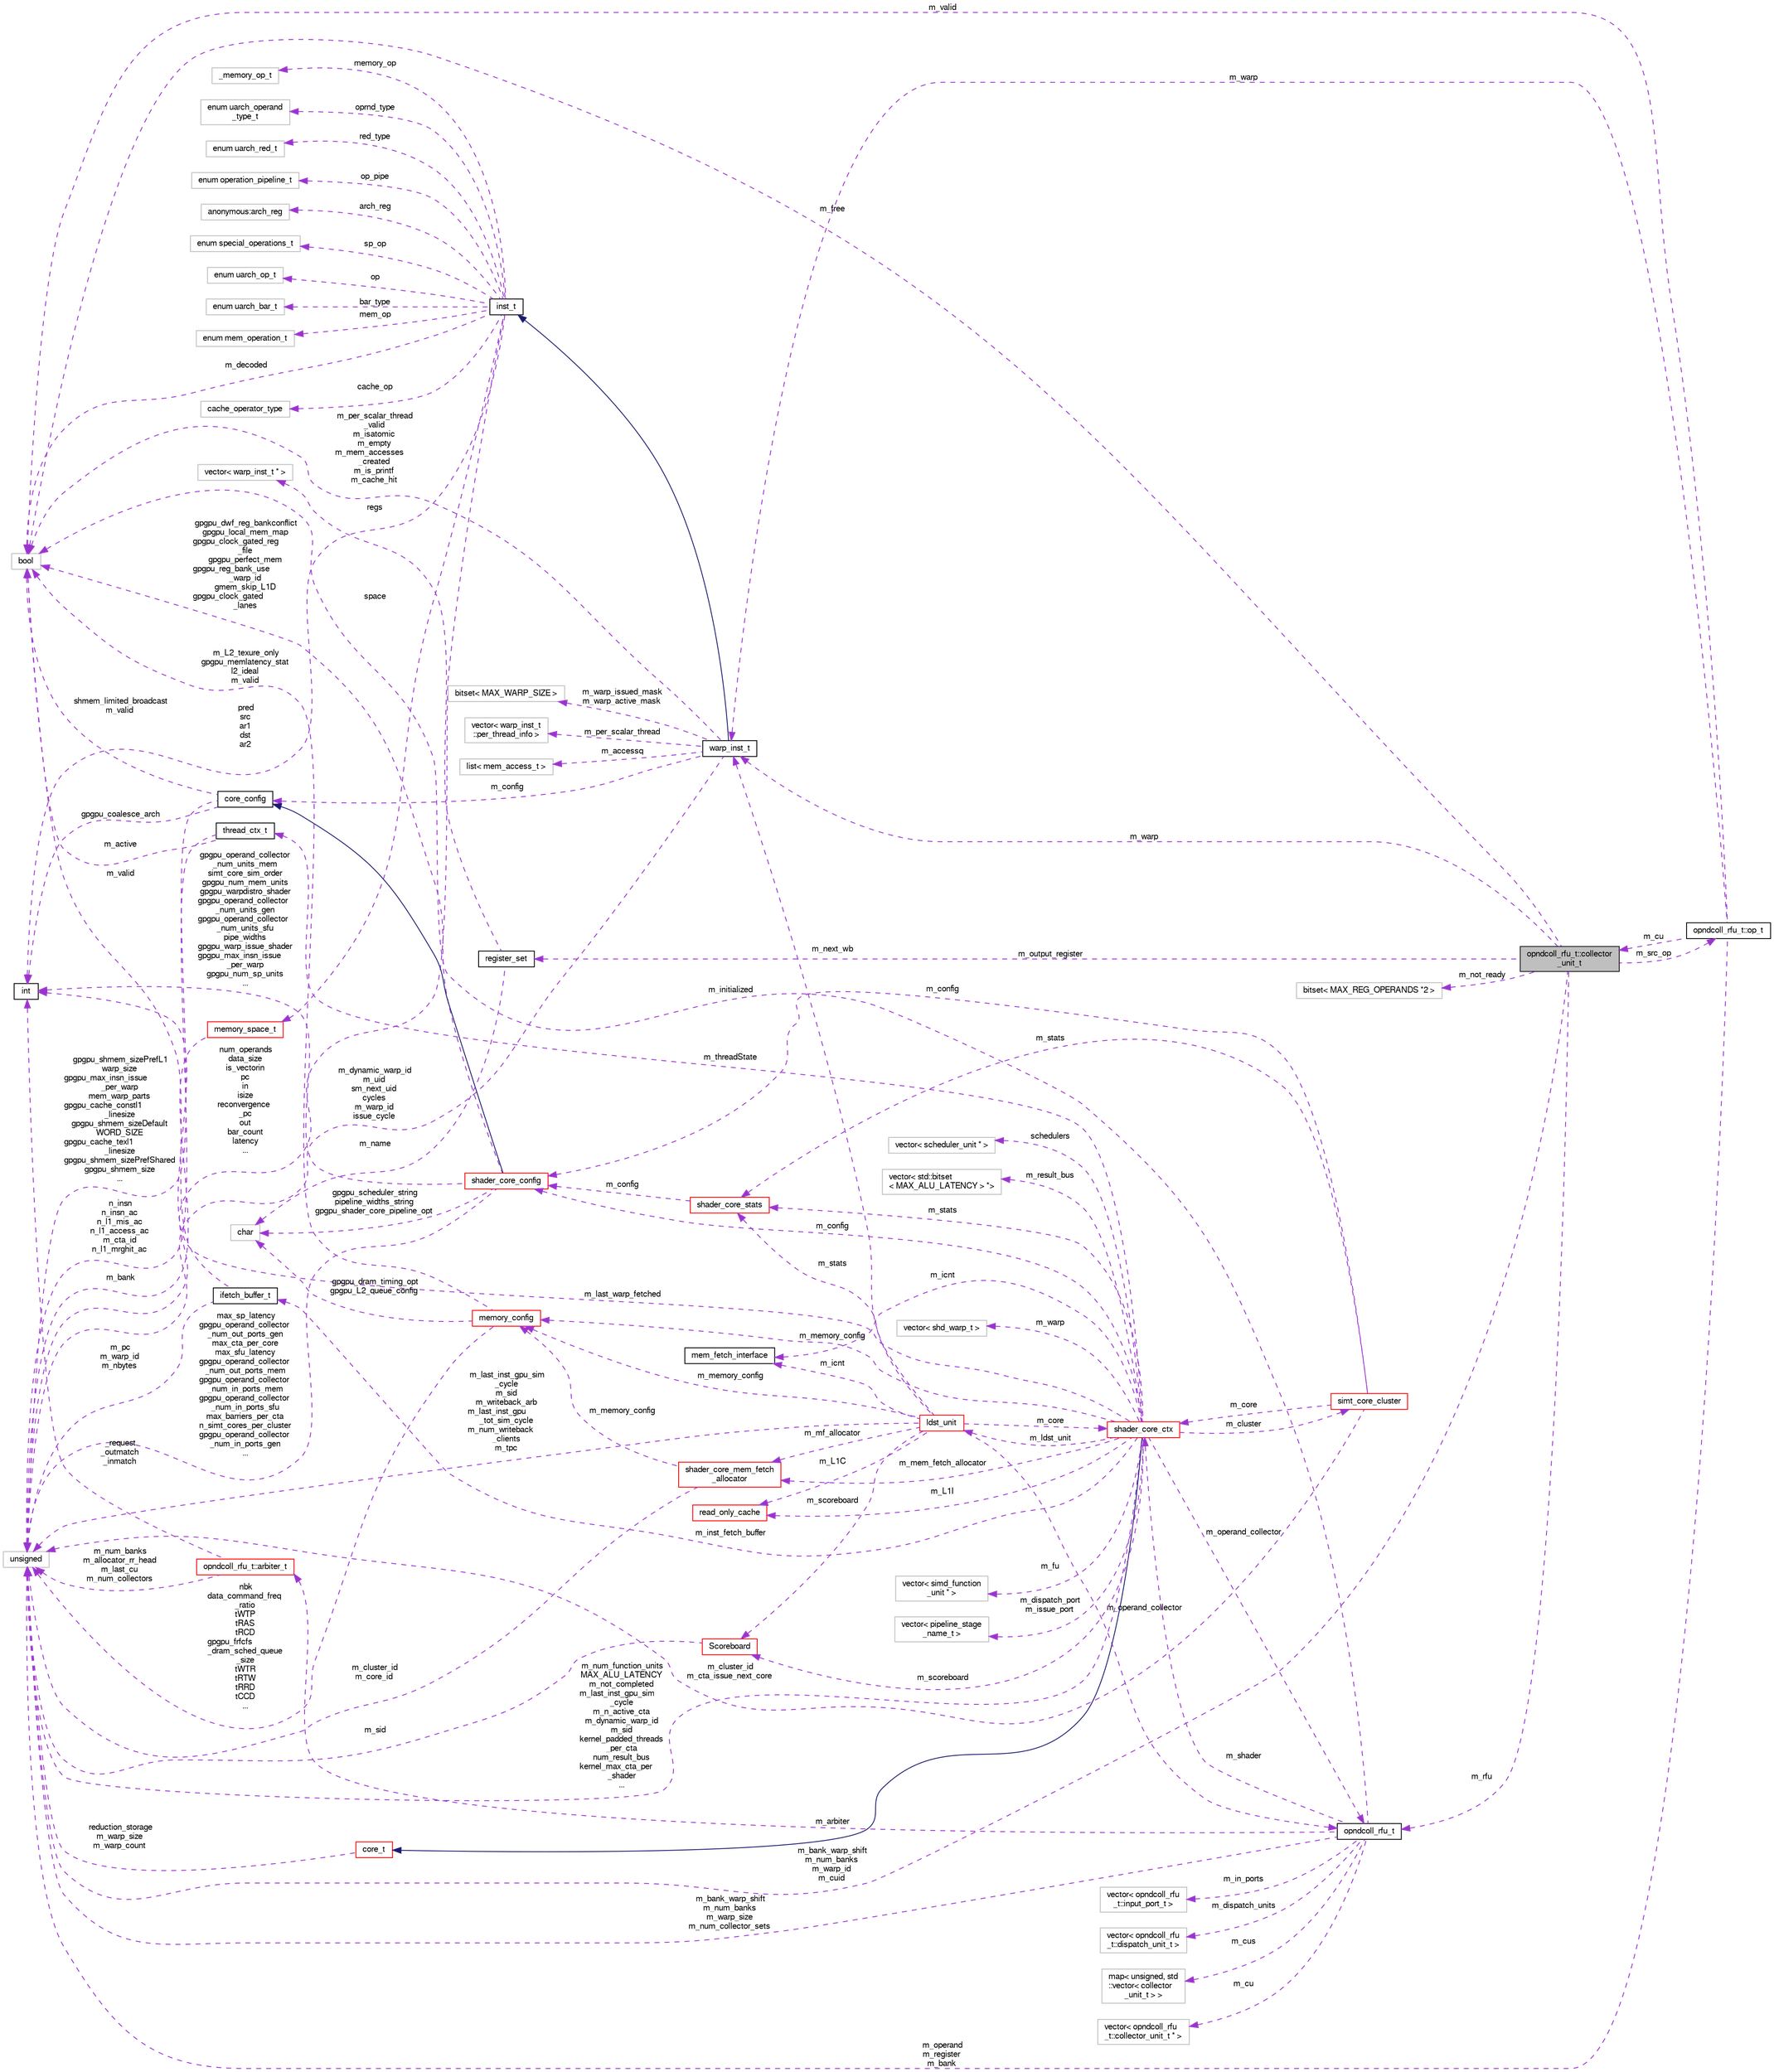 digraph "opndcoll_rfu_t::collector_unit_t"
{
  bgcolor="transparent";
  edge [fontname="FreeSans",fontsize="10",labelfontname="FreeSans",labelfontsize="10"];
  node [fontname="FreeSans",fontsize="10",shape=record];
  rankdir="LR";
  Node1 [label="opndcoll_rfu_t::collector\l_unit_t",height=0.2,width=0.4,color="black", fillcolor="grey75", style="filled", fontcolor="black"];
  Node2 -> Node1 [dir="back",color="darkorchid3",fontsize="10",style="dashed",label=" m_src_op" ,fontname="FreeSans"];
  Node2 [label="opndcoll_rfu_t::op_t",height=0.2,width=0.4,color="black",URL="$classopndcoll__rfu__t_1_1op__t.html"];
  Node3 -> Node2 [dir="back",color="darkorchid3",fontsize="10",style="dashed",label=" m_warp" ,fontname="FreeSans"];
  Node3 [label="warp_inst_t",height=0.2,width=0.4,color="black",URL="$classwarp__inst__t.html"];
  Node4 -> Node3 [dir="back",color="midnightblue",fontsize="10",style="solid",fontname="FreeSans"];
  Node4 [label="inst_t",height=0.2,width=0.4,color="black",URL="$classinst__t.html"];
  Node5 -> Node4 [dir="back",color="darkorchid3",fontsize="10",style="dashed",label=" arch_reg" ,fontname="FreeSans"];
  Node5 [label="anonymous:arch_reg",height=0.2,width=0.4,color="grey75"];
  Node6 -> Node4 [dir="back",color="darkorchid3",fontsize="10",style="dashed",label=" sp_op" ,fontname="FreeSans"];
  Node6 [label="enum special_operations_t",height=0.2,width=0.4,color="grey75"];
  Node7 -> Node4 [dir="back",color="darkorchid3",fontsize="10",style="dashed",label=" op" ,fontname="FreeSans"];
  Node7 [label="enum uarch_op_t",height=0.2,width=0.4,color="grey75"];
  Node8 -> Node4 [dir="back",color="darkorchid3",fontsize="10",style="dashed",label=" bar_type" ,fontname="FreeSans"];
  Node8 [label="enum uarch_bar_t",height=0.2,width=0.4,color="grey75"];
  Node9 -> Node4 [dir="back",color="darkorchid3",fontsize="10",style="dashed",label=" mem_op" ,fontname="FreeSans"];
  Node9 [label="enum mem_operation_t",height=0.2,width=0.4,color="grey75"];
  Node10 -> Node4 [dir="back",color="darkorchid3",fontsize="10",style="dashed",label=" cache_op" ,fontname="FreeSans"];
  Node10 [label="cache_operator_type",height=0.2,width=0.4,color="grey75"];
  Node11 -> Node4 [dir="back",color="darkorchid3",fontsize="10",style="dashed",label=" space" ,fontname="FreeSans"];
  Node11 [label="memory_space_t",height=0.2,width=0.4,color="red",URL="$classmemory__space__t.html"];
  Node13 -> Node11 [dir="back",color="darkorchid3",fontsize="10",style="dashed",label=" m_bank" ,fontname="FreeSans"];
  Node13 [label="unsigned",height=0.2,width=0.4,color="grey75"];
  Node14 -> Node4 [dir="back",color="darkorchid3",fontsize="10",style="dashed",label=" pred\nsrc\nar1\ndst\nar2" ,fontname="FreeSans"];
  Node14 [label="int",height=0.2,width=0.4,color="black",URL="$classint.html"];
  Node15 -> Node4 [dir="back",color="darkorchid3",fontsize="10",style="dashed",label=" memory_op" ,fontname="FreeSans"];
  Node15 [label="_memory_op_t",height=0.2,width=0.4,color="grey75"];
  Node16 -> Node4 [dir="back",color="darkorchid3",fontsize="10",style="dashed",label=" m_decoded" ,fontname="FreeSans"];
  Node16 [label="bool",height=0.2,width=0.4,color="grey75"];
  Node17 -> Node4 [dir="back",color="darkorchid3",fontsize="10",style="dashed",label=" oprnd_type" ,fontname="FreeSans"];
  Node17 [label="enum uarch_operand\l_type_t",height=0.2,width=0.4,color="grey75"];
  Node18 -> Node4 [dir="back",color="darkorchid3",fontsize="10",style="dashed",label=" red_type" ,fontname="FreeSans"];
  Node18 [label="enum uarch_red_t",height=0.2,width=0.4,color="grey75"];
  Node13 -> Node4 [dir="back",color="darkorchid3",fontsize="10",style="dashed",label=" num_operands\ndata_size\nis_vectorin\npc\nin\nisize\nreconvergence\l_pc\nout\nbar_count\nlatency\n..." ,fontname="FreeSans"];
  Node19 -> Node4 [dir="back",color="darkorchid3",fontsize="10",style="dashed",label=" op_pipe" ,fontname="FreeSans"];
  Node19 [label="enum operation_pipeline_t",height=0.2,width=0.4,color="grey75"];
  Node20 -> Node3 [dir="back",color="darkorchid3",fontsize="10",style="dashed",label=" m_warp_issued_mask\nm_warp_active_mask" ,fontname="FreeSans"];
  Node20 [label="bitset\< MAX_WARP_SIZE \>",height=0.2,width=0.4,color="grey75"];
  Node21 -> Node3 [dir="back",color="darkorchid3",fontsize="10",style="dashed",label=" m_per_scalar_thread" ,fontname="FreeSans"];
  Node21 [label="vector\< warp_inst_t\l::per_thread_info \>",height=0.2,width=0.4,color="grey75"];
  Node22 -> Node3 [dir="back",color="darkorchid3",fontsize="10",style="dashed",label=" m_accessq" ,fontname="FreeSans"];
  Node22 [label="list\< mem_access_t \>",height=0.2,width=0.4,color="grey75"];
  Node23 -> Node3 [dir="back",color="darkorchid3",fontsize="10",style="dashed",label=" m_config" ,fontname="FreeSans"];
  Node23 [label="core_config",height=0.2,width=0.4,color="black",URL="$structcore__config.html"];
  Node14 -> Node23 [dir="back",color="darkorchid3",fontsize="10",style="dashed",label=" gpgpu_coalesce_arch" ,fontname="FreeSans"];
  Node16 -> Node23 [dir="back",color="darkorchid3",fontsize="10",style="dashed",label=" shmem_limited_broadcast\nm_valid" ,fontname="FreeSans"];
  Node13 -> Node23 [dir="back",color="darkorchid3",fontsize="10",style="dashed",label=" gpgpu_shmem_sizePrefL1\nwarp_size\ngpgpu_max_insn_issue\l_per_warp\nmem_warp_parts\ngpgpu_cache_constl1\l_linesize\ngpgpu_shmem_sizeDefault\nWORD_SIZE\ngpgpu_cache_texl1\l_linesize\ngpgpu_shmem_sizePrefShared\ngpgpu_shmem_size\n..." ,fontname="FreeSans"];
  Node16 -> Node3 [dir="back",color="darkorchid3",fontsize="10",style="dashed",label=" m_per_scalar_thread\l_valid\nm_isatomic\nm_empty\nm_mem_accesses\l_created\nm_is_printf\nm_cache_hit" ,fontname="FreeSans"];
  Node13 -> Node3 [dir="back",color="darkorchid3",fontsize="10",style="dashed",label=" m_dynamic_warp_id\nm_uid\nsm_next_uid\ncycles\nm_warp_id\nissue_cycle" ,fontname="FreeSans"];
  Node1 -> Node2 [dir="back",color="darkorchid3",fontsize="10",style="dashed",label=" m_cu" ,fontname="FreeSans"];
  Node16 -> Node2 [dir="back",color="darkorchid3",fontsize="10",style="dashed",label=" m_valid" ,fontname="FreeSans"];
  Node13 -> Node2 [dir="back",color="darkorchid3",fontsize="10",style="dashed",label=" m_operand\nm_register\nm_bank" ,fontname="FreeSans"];
  Node24 -> Node1 [dir="back",color="darkorchid3",fontsize="10",style="dashed",label=" m_output_register" ,fontname="FreeSans"];
  Node24 [label="register_set",height=0.2,width=0.4,color="black",URL="$classregister__set.html"];
  Node25 -> Node24 [dir="back",color="darkorchid3",fontsize="10",style="dashed",label=" m_name" ,fontname="FreeSans"];
  Node25 [label="char",height=0.2,width=0.4,color="grey75"];
  Node26 -> Node24 [dir="back",color="darkorchid3",fontsize="10",style="dashed",label=" regs" ,fontname="FreeSans"];
  Node26 [label="vector\< warp_inst_t * \>",height=0.2,width=0.4,color="grey75"];
  Node3 -> Node1 [dir="back",color="darkorchid3",fontsize="10",style="dashed",label=" m_warp" ,fontname="FreeSans"];
  Node16 -> Node1 [dir="back",color="darkorchid3",fontsize="10",style="dashed",label=" m_free" ,fontname="FreeSans"];
  Node27 -> Node1 [dir="back",color="darkorchid3",fontsize="10",style="dashed",label=" m_rfu" ,fontname="FreeSans"];
  Node27 [label="opndcoll_rfu_t",height=0.2,width=0.4,color="black",URL="$classopndcoll__rfu__t.html"];
  Node28 -> Node27 [dir="back",color="darkorchid3",fontsize="10",style="dashed",label=" m_in_ports" ,fontname="FreeSans"];
  Node28 [label="vector\< opndcoll_rfu\l_t::input_port_t \>",height=0.2,width=0.4,color="grey75"];
  Node29 -> Node27 [dir="back",color="darkorchid3",fontsize="10",style="dashed",label=" m_dispatch_units" ,fontname="FreeSans"];
  Node29 [label="vector\< opndcoll_rfu\l_t::dispatch_unit_t \>",height=0.2,width=0.4,color="grey75"];
  Node30 -> Node27 [dir="back",color="darkorchid3",fontsize="10",style="dashed",label=" m_cus" ,fontname="FreeSans"];
  Node30 [label="map\< unsigned, std\l::vector\< collector\l_unit_t \> \>",height=0.2,width=0.4,color="grey75"];
  Node16 -> Node27 [dir="back",color="darkorchid3",fontsize="10",style="dashed",label=" m_initialized" ,fontname="FreeSans"];
  Node31 -> Node27 [dir="back",color="darkorchid3",fontsize="10",style="dashed",label=" m_shader" ,fontname="FreeSans"];
  Node31 [label="shader_core_ctx",height=0.2,width=0.4,color="red",URL="$classshader__core__ctx.html"];
  Node32 -> Node31 [dir="back",color="midnightblue",fontsize="10",style="solid",fontname="FreeSans"];
  Node32 [label="core_t",height=0.2,width=0.4,color="red",URL="$classcore__t.html"];
  Node13 -> Node32 [dir="back",color="darkorchid3",fontsize="10",style="dashed",label=" reduction_storage\nm_warp_size\nm_warp_count" ,fontname="FreeSans"];
  Node60 -> Node31 [dir="back",color="darkorchid3",fontsize="10",style="dashed",label=" m_cluster" ,fontname="FreeSans"];
  Node60 [label="simt_core_cluster",height=0.2,width=0.4,color="red",URL="$classsimt__core__cluster.html"];
  Node45 -> Node60 [dir="back",color="darkorchid3",fontsize="10",style="dashed",label=" m_config" ,fontname="FreeSans"];
  Node45 [label="shader_core_config",height=0.2,width=0.4,color="red",URL="$structshader__core__config.html"];
  Node23 -> Node45 [dir="back",color="midnightblue",fontsize="10",style="solid",fontname="FreeSans"];
  Node25 -> Node45 [dir="back",color="darkorchid3",fontsize="10",style="dashed",label=" gpgpu_scheduler_string\npipeline_widths_string\ngpgpu_shader_core_pipeline_opt" ,fontname="FreeSans"];
  Node14 -> Node45 [dir="back",color="darkorchid3",fontsize="10",style="dashed",label=" gpgpu_operand_collector\l_num_units_mem\nsimt_core_sim_order\ngpgpu_num_mem_units\ngpgpu_warpdistro_shader\ngpgpu_operand_collector\l_num_units_gen\ngpgpu_operand_collector\l_num_units_sfu\npipe_widths\ngpgpu_warp_issue_shader\ngpgpu_max_insn_issue\l_per_warp\ngpgpu_num_sp_units\n..." ,fontname="FreeSans"];
  Node16 -> Node45 [dir="back",color="darkorchid3",fontsize="10",style="dashed",label=" gpgpu_dwf_reg_bankconflict\ngpgpu_local_mem_map\ngpgpu_clock_gated_reg\l_file\ngpgpu_perfect_mem\ngpgpu_reg_bank_use\l_warp_id\ngmem_skip_L1D\ngpgpu_clock_gated\l_lanes" ,fontname="FreeSans"];
  Node13 -> Node45 [dir="back",color="darkorchid3",fontsize="10",style="dashed",label=" max_sp_latency\ngpgpu_operand_collector\l_num_out_ports_gen\nmax_cta_per_core\nmax_sfu_latency\ngpgpu_operand_collector\l_num_out_ports_mem\ngpgpu_operand_collector\l_num_in_ports_mem\ngpgpu_operand_collector\l_num_in_ports_sfu\nmax_barriers_per_cta\nn_simt_cores_per_cluster\ngpgpu_operand_collector\l_num_in_ports_gen\n..." ,fontname="FreeSans"];
  Node61 -> Node60 [dir="back",color="darkorchid3",fontsize="10",style="dashed",label=" m_stats" ,fontname="FreeSans"];
  Node61 [label="shader_core_stats",height=0.2,width=0.4,color="red",URL="$classshader__core__stats.html"];
  Node45 -> Node61 [dir="back",color="darkorchid3",fontsize="10",style="dashed",label=" m_config" ,fontname="FreeSans"];
  Node31 -> Node60 [dir="back",color="darkorchid3",fontsize="10",style="dashed",label=" m_core" ,fontname="FreeSans"];
  Node13 -> Node60 [dir="back",color="darkorchid3",fontsize="10",style="dashed",label=" m_cluster_id\nm_cta_issue_next_core" ,fontname="FreeSans"];
  Node45 -> Node31 [dir="back",color="darkorchid3",fontsize="10",style="dashed",label=" m_config" ,fontname="FreeSans"];
  Node248 -> Node31 [dir="back",color="darkorchid3",fontsize="10",style="dashed",label=" m_inst_fetch_buffer" ,fontname="FreeSans"];
  Node248 [label="ifetch_buffer_t",height=0.2,width=0.4,color="black",URL="$structifetch__buffer__t.html"];
  Node16 -> Node248 [dir="back",color="darkorchid3",fontsize="10",style="dashed",label=" m_valid" ,fontname="FreeSans"];
  Node13 -> Node248 [dir="back",color="darkorchid3",fontsize="10",style="dashed",label=" m_pc\nm_warp_id\nm_nbytes" ,fontname="FreeSans"];
  Node249 -> Node31 [dir="back",color="darkorchid3",fontsize="10",style="dashed",label=" m_warp" ,fontname="FreeSans"];
  Node249 [label="vector\< shd_warp_t \>",height=0.2,width=0.4,color="grey75"];
  Node110 -> Node31 [dir="back",color="darkorchid3",fontsize="10",style="dashed",label=" m_icnt" ,fontname="FreeSans"];
  Node110 [label="mem_fetch_interface",height=0.2,width=0.4,color="black",URL="$classmem__fetch__interface.html"];
  Node61 -> Node31 [dir="back",color="darkorchid3",fontsize="10",style="dashed",label=" m_stats" ,fontname="FreeSans"];
  Node72 -> Node31 [dir="back",color="darkorchid3",fontsize="10",style="dashed",label=" m_memory_config" ,fontname="FreeSans"];
  Node72 [label="memory_config",height=0.2,width=0.4,color="red",URL="$structmemory__config.html"];
  Node25 -> Node72 [dir="back",color="darkorchid3",fontsize="10",style="dashed",label=" gpgpu_dram_timing_opt\ngpgpu_L2_queue_config" ,fontname="FreeSans"];
  Node16 -> Node72 [dir="back",color="darkorchid3",fontsize="10",style="dashed",label=" m_L2_texure_only\ngpgpu_memlatency_stat\nl2_ideal\nm_valid" ,fontname="FreeSans"];
  Node13 -> Node72 [dir="back",color="darkorchid3",fontsize="10",style="dashed",label=" nbk\ndata_command_freq\l_ratio\ntWTP\ntRAS\ntRCD\ngpgpu_frfcfs\l_dram_sched_queue\l_size\ntWTR\ntRTW\ntRRD\ntCCD\n..." ,fontname="FreeSans"];
  Node250 -> Node31 [dir="back",color="darkorchid3",fontsize="10",style="dashed",label=" m_scoreboard" ,fontname="FreeSans"];
  Node250 [label="Scoreboard",height=0.2,width=0.4,color="red",URL="$classScoreboard.html"];
  Node13 -> Node250 [dir="back",color="darkorchid3",fontsize="10",style="dashed",label=" m_sid" ,fontname="FreeSans"];
  Node252 -> Node31 [dir="back",color="darkorchid3",fontsize="10",style="dashed",label=" m_fu" ,fontname="FreeSans"];
  Node252 [label="vector\< simd_function\l_unit * \>",height=0.2,width=0.4,color="grey75"];
  Node253 -> Node31 [dir="back",color="darkorchid3",fontsize="10",style="dashed",label=" m_dispatch_port\nm_issue_port" ,fontname="FreeSans"];
  Node253 [label="vector\< pipeline_stage\l_name_t \>",height=0.2,width=0.4,color="grey75"];
  Node14 -> Node31 [dir="back",color="darkorchid3",fontsize="10",style="dashed",label=" m_last_warp_fetched" ,fontname="FreeSans"];
  Node254 -> Node31 [dir="back",color="darkorchid3",fontsize="10",style="dashed",label=" m_L1I" ,fontname="FreeSans"];
  Node254 [label="read_only_cache",height=0.2,width=0.4,color="red",URL="$classread__only__cache.html",tooltip="Read only cache. "];
  Node255 -> Node31 [dir="back",color="darkorchid3",fontsize="10",style="dashed",label=" m_ldst_unit" ,fontname="FreeSans"];
  Node255 [label="ldst_unit",height=0.2,width=0.4,color="red",URL="$classldst__unit.html"];
  Node61 -> Node255 [dir="back",color="darkorchid3",fontsize="10",style="dashed",label=" m_stats" ,fontname="FreeSans"];
  Node3 -> Node255 [dir="back",color="darkorchid3",fontsize="10",style="dashed",label=" m_next_wb" ,fontname="FreeSans"];
  Node110 -> Node255 [dir="back",color="darkorchid3",fontsize="10",style="dashed",label=" m_icnt" ,fontname="FreeSans"];
  Node72 -> Node255 [dir="back",color="darkorchid3",fontsize="10",style="dashed",label=" m_memory_config" ,fontname="FreeSans"];
  Node250 -> Node255 [dir="back",color="darkorchid3",fontsize="10",style="dashed",label=" m_scoreboard" ,fontname="FreeSans"];
  Node254 -> Node255 [dir="back",color="darkorchid3",fontsize="10",style="dashed",label=" m_L1C" ,fontname="FreeSans"];
  Node268 -> Node255 [dir="back",color="darkorchid3",fontsize="10",style="dashed",label=" m_mf_allocator" ,fontname="FreeSans"];
  Node268 [label="shader_core_mem_fetch\l_allocator",height=0.2,width=0.4,color="red",URL="$classshader__core__mem__fetch__allocator.html"];
  Node72 -> Node268 [dir="back",color="darkorchid3",fontsize="10",style="dashed",label=" m_memory_config" ,fontname="FreeSans"];
  Node13 -> Node268 [dir="back",color="darkorchid3",fontsize="10",style="dashed",label=" m_cluster_id\nm_core_id" ,fontname="FreeSans"];
  Node27 -> Node255 [dir="back",color="darkorchid3",fontsize="10",style="dashed",label=" m_operand_collector" ,fontname="FreeSans"];
  Node31 -> Node255 [dir="back",color="darkorchid3",fontsize="10",style="dashed",label=" m_core" ,fontname="FreeSans"];
  Node13 -> Node255 [dir="back",color="darkorchid3",fontsize="10",style="dashed",label=" m_last_inst_gpu_sim\l_cycle\nm_sid\nm_writeback_arb\nm_last_inst_gpu\l_tot_sim_cycle\nm_num_writeback\l_clients\nm_tpc" ,fontname="FreeSans"];
  Node270 -> Node31 [dir="back",color="darkorchid3",fontsize="10",style="dashed",label=" schedulers" ,fontname="FreeSans"];
  Node270 [label="vector\< scheduler_unit * \>",height=0.2,width=0.4,color="grey75"];
  Node268 -> Node31 [dir="back",color="darkorchid3",fontsize="10",style="dashed",label=" m_mem_fetch_allocator" ,fontname="FreeSans"];
  Node271 -> Node31 [dir="back",color="darkorchid3",fontsize="10",style="dashed",label=" m_result_bus" ,fontname="FreeSans"];
  Node271 [label="vector\< std::bitset\l\< MAX_ALU_LATENCY \> *\>",height=0.2,width=0.4,color="grey75"];
  Node27 -> Node31 [dir="back",color="darkorchid3",fontsize="10",style="dashed",label=" m_operand_collector" ,fontname="FreeSans"];
  Node272 -> Node31 [dir="back",color="darkorchid3",fontsize="10",style="dashed",label=" m_threadState" ,fontname="FreeSans"];
  Node272 [label="thread_ctx_t",height=0.2,width=0.4,color="black",URL="$classthread__ctx__t.html"];
  Node16 -> Node272 [dir="back",color="darkorchid3",fontsize="10",style="dashed",label=" m_active" ,fontname="FreeSans"];
  Node13 -> Node272 [dir="back",color="darkorchid3",fontsize="10",style="dashed",label=" n_insn\nn_insn_ac\nn_l1_mis_ac\nn_l1_access_ac\nm_cta_id\nn_l1_mrghit_ac" ,fontname="FreeSans"];
  Node13 -> Node31 [dir="back",color="darkorchid3",fontsize="10",style="dashed",label=" m_num_function_units\nMAX_ALU_LATENCY\nm_not_completed\nm_last_inst_gpu_sim\l_cycle\nm_n_active_cta\nm_dynamic_warp_id\nm_sid\nkernel_padded_threads\l_per_cta\nnum_result_bus\nkernel_max_cta_per\l_shader\n..." ,fontname="FreeSans"];
  Node13 -> Node27 [dir="back",color="darkorchid3",fontsize="10",style="dashed",label=" m_bank_warp_shift\nm_num_banks\nm_warp_size\nm_num_collector_sets" ,fontname="FreeSans"];
  Node278 -> Node27 [dir="back",color="darkorchid3",fontsize="10",style="dashed",label=" m_arbiter" ,fontname="FreeSans"];
  Node278 [label="opndcoll_rfu_t::arbiter_t",height=0.2,width=0.4,color="red",URL="$classopndcoll__rfu__t_1_1arbiter__t.html"];
  Node14 -> Node278 [dir="back",color="darkorchid3",fontsize="10",style="dashed",label=" _request\n_outmatch\n_inmatch" ,fontname="FreeSans"];
  Node13 -> Node278 [dir="back",color="darkorchid3",fontsize="10",style="dashed",label=" m_num_banks\nm_allocator_rr_head\nm_last_cu\nm_num_collectors" ,fontname="FreeSans"];
  Node282 -> Node27 [dir="back",color="darkorchid3",fontsize="10",style="dashed",label=" m_cu" ,fontname="FreeSans"];
  Node282 [label="vector\< opndcoll_rfu\l_t::collector_unit_t * \>",height=0.2,width=0.4,color="grey75"];
  Node283 -> Node1 [dir="back",color="darkorchid3",fontsize="10",style="dashed",label=" m_not_ready" ,fontname="FreeSans"];
  Node283 [label="bitset\< MAX_REG_OPERANDS *2 \>",height=0.2,width=0.4,color="grey75"];
  Node13 -> Node1 [dir="back",color="darkorchid3",fontsize="10",style="dashed",label=" m_bank_warp_shift\nm_num_banks\nm_warp_id\nm_cuid" ,fontname="FreeSans"];
}
